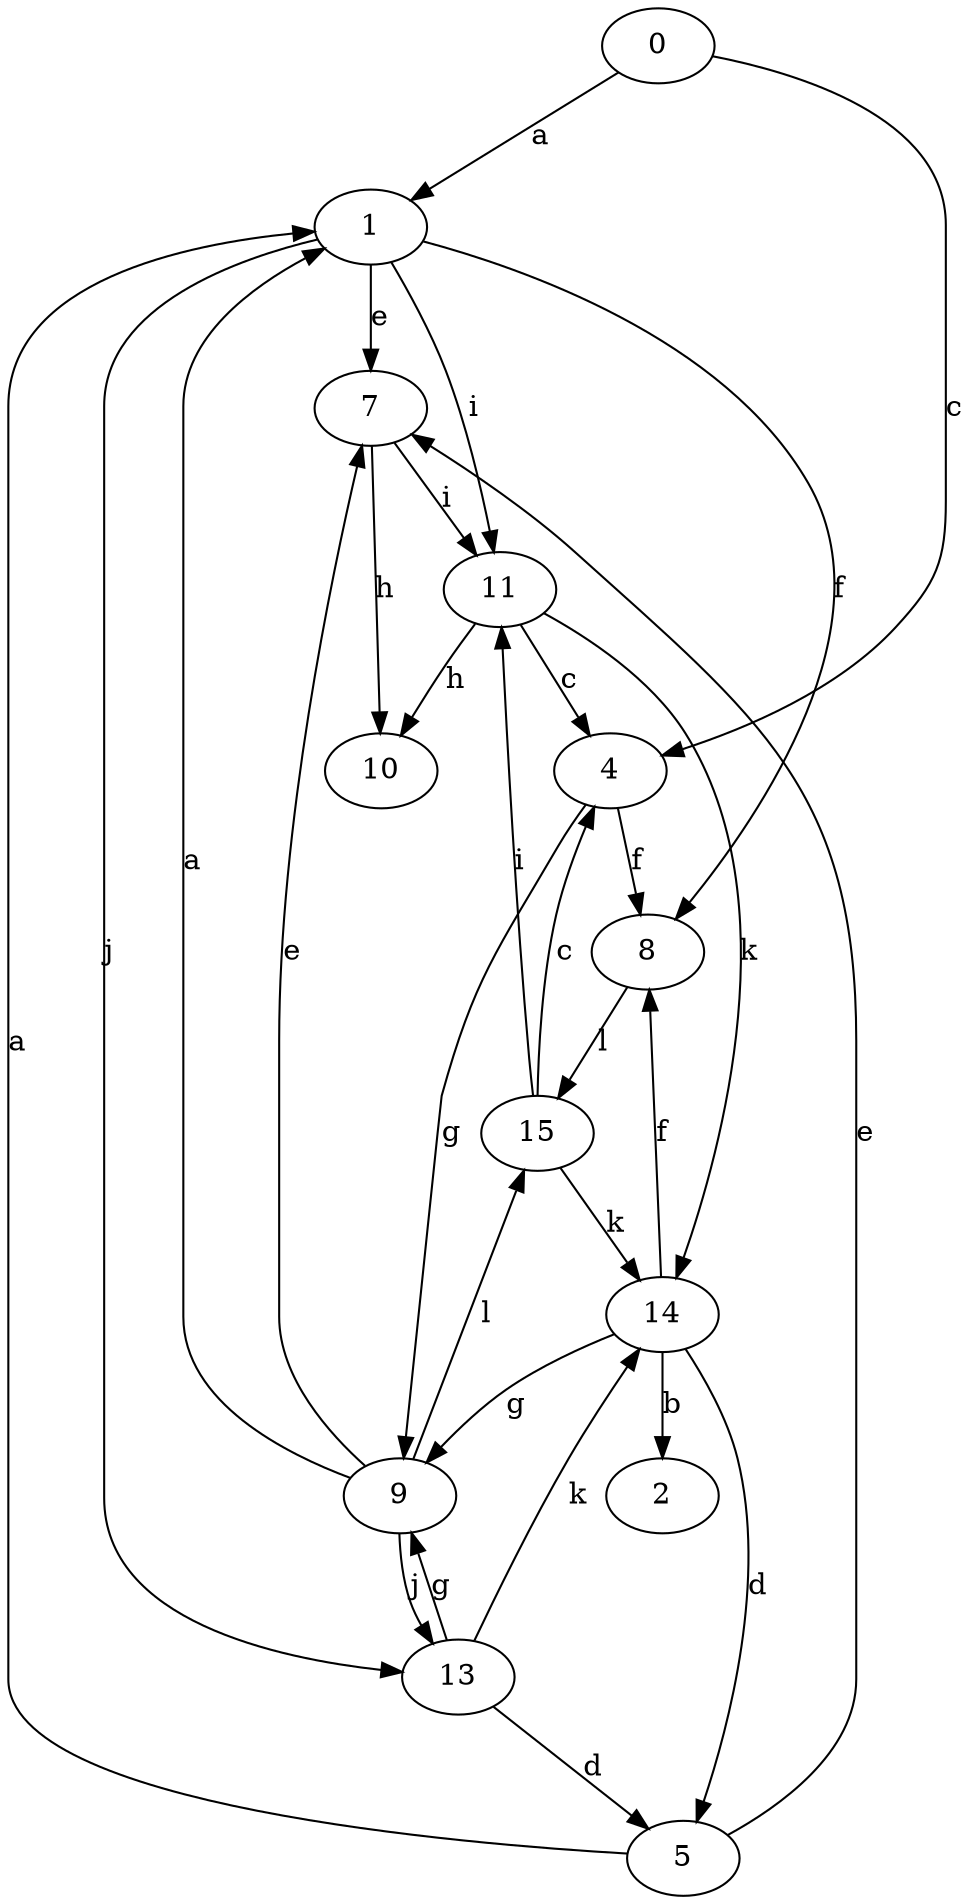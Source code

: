 strict digraph  {
0;
1;
2;
4;
5;
7;
8;
9;
10;
11;
13;
14;
15;
0 -> 1  [label=a];
0 -> 4  [label=c];
1 -> 7  [label=e];
1 -> 8  [label=f];
1 -> 11  [label=i];
1 -> 13  [label=j];
4 -> 8  [label=f];
4 -> 9  [label=g];
5 -> 1  [label=a];
5 -> 7  [label=e];
7 -> 10  [label=h];
7 -> 11  [label=i];
8 -> 15  [label=l];
9 -> 1  [label=a];
9 -> 7  [label=e];
9 -> 13  [label=j];
9 -> 15  [label=l];
11 -> 4  [label=c];
11 -> 10  [label=h];
11 -> 14  [label=k];
13 -> 5  [label=d];
13 -> 9  [label=g];
13 -> 14  [label=k];
14 -> 2  [label=b];
14 -> 5  [label=d];
14 -> 8  [label=f];
14 -> 9  [label=g];
15 -> 4  [label=c];
15 -> 11  [label=i];
15 -> 14  [label=k];
}
